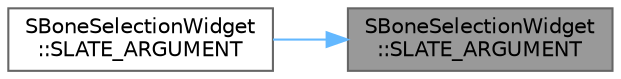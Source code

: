 digraph "SBoneSelectionWidget::SLATE_ARGUMENT"
{
 // INTERACTIVE_SVG=YES
 // LATEX_PDF_SIZE
  bgcolor="transparent";
  edge [fontname=Helvetica,fontsize=10,labelfontname=Helvetica,labelfontsize=10];
  node [fontname=Helvetica,fontsize=10,shape=box,height=0.2,width=0.4];
  rankdir="RL";
  Node1 [id="Node000001",label="SBoneSelectionWidget\l::SLATE_ARGUMENT",height=0.2,width=0.4,color="gray40", fillcolor="grey60", style="filled", fontcolor="black",tooltip="Should show skeletons virtual bones in tree."];
  Node1 -> Node2 [id="edge1_Node000001_Node000002",dir="back",color="steelblue1",style="solid",tooltip=" "];
  Node2 [id="Node000002",label="SBoneSelectionWidget\l::SLATE_ARGUMENT",height=0.2,width=0.4,color="grey40", fillcolor="white", style="filled",URL="$df/d07/classSBoneSelectionWidget.html#aeefbb0375c14123683534f5f3bfada26",tooltip="Whether or not to show 'None' as a selectable bone name."];
}
